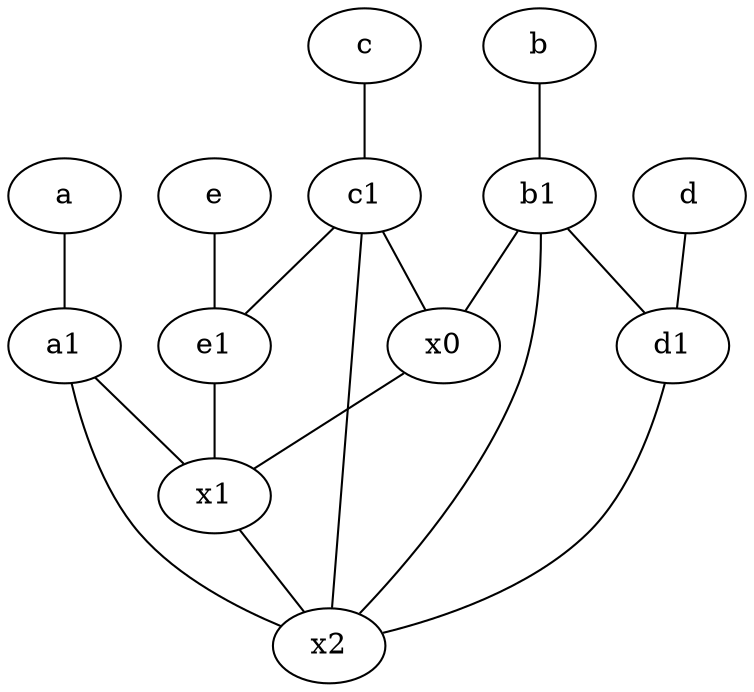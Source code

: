 graph {
	node [labelfontsize=50]
	a1 [labelfontsize=50 pos="8,3!"]
	e [labelfontsize=50 pos="7,9!"]
	x0 [labelfontsize=50]
	x2 [labelfontsize=50]
	e1 [labelfontsize=50 pos="7,7!"]
	a [labelfontsize=50 pos="8,2!"]
	x1 [labelfontsize=50]
	b1 [labelfontsize=50 pos="9,4!"]
	c [labelfontsize=50 pos="4.5,2!"]
	d1 [labelfontsize=50 pos="3,5!"]
	c1 [labelfontsize=50 pos="4.5,3!"]
	b [labelfontsize=50 pos="10,4!"]
	d [labelfontsize=50 pos="2,5!"]
	a1 -- x1
	d1 -- x2
	b -- b1
	e1 -- x1
	c1 -- x0
	x0 -- x1
	c -- c1
	b1 -- x2
	x1 -- x2
	a1 -- x2
	e -- e1
	b1 -- d1
	b1 -- x0
	c1 -- x2
	c1 -- e1
	a -- a1
	d -- d1
}
